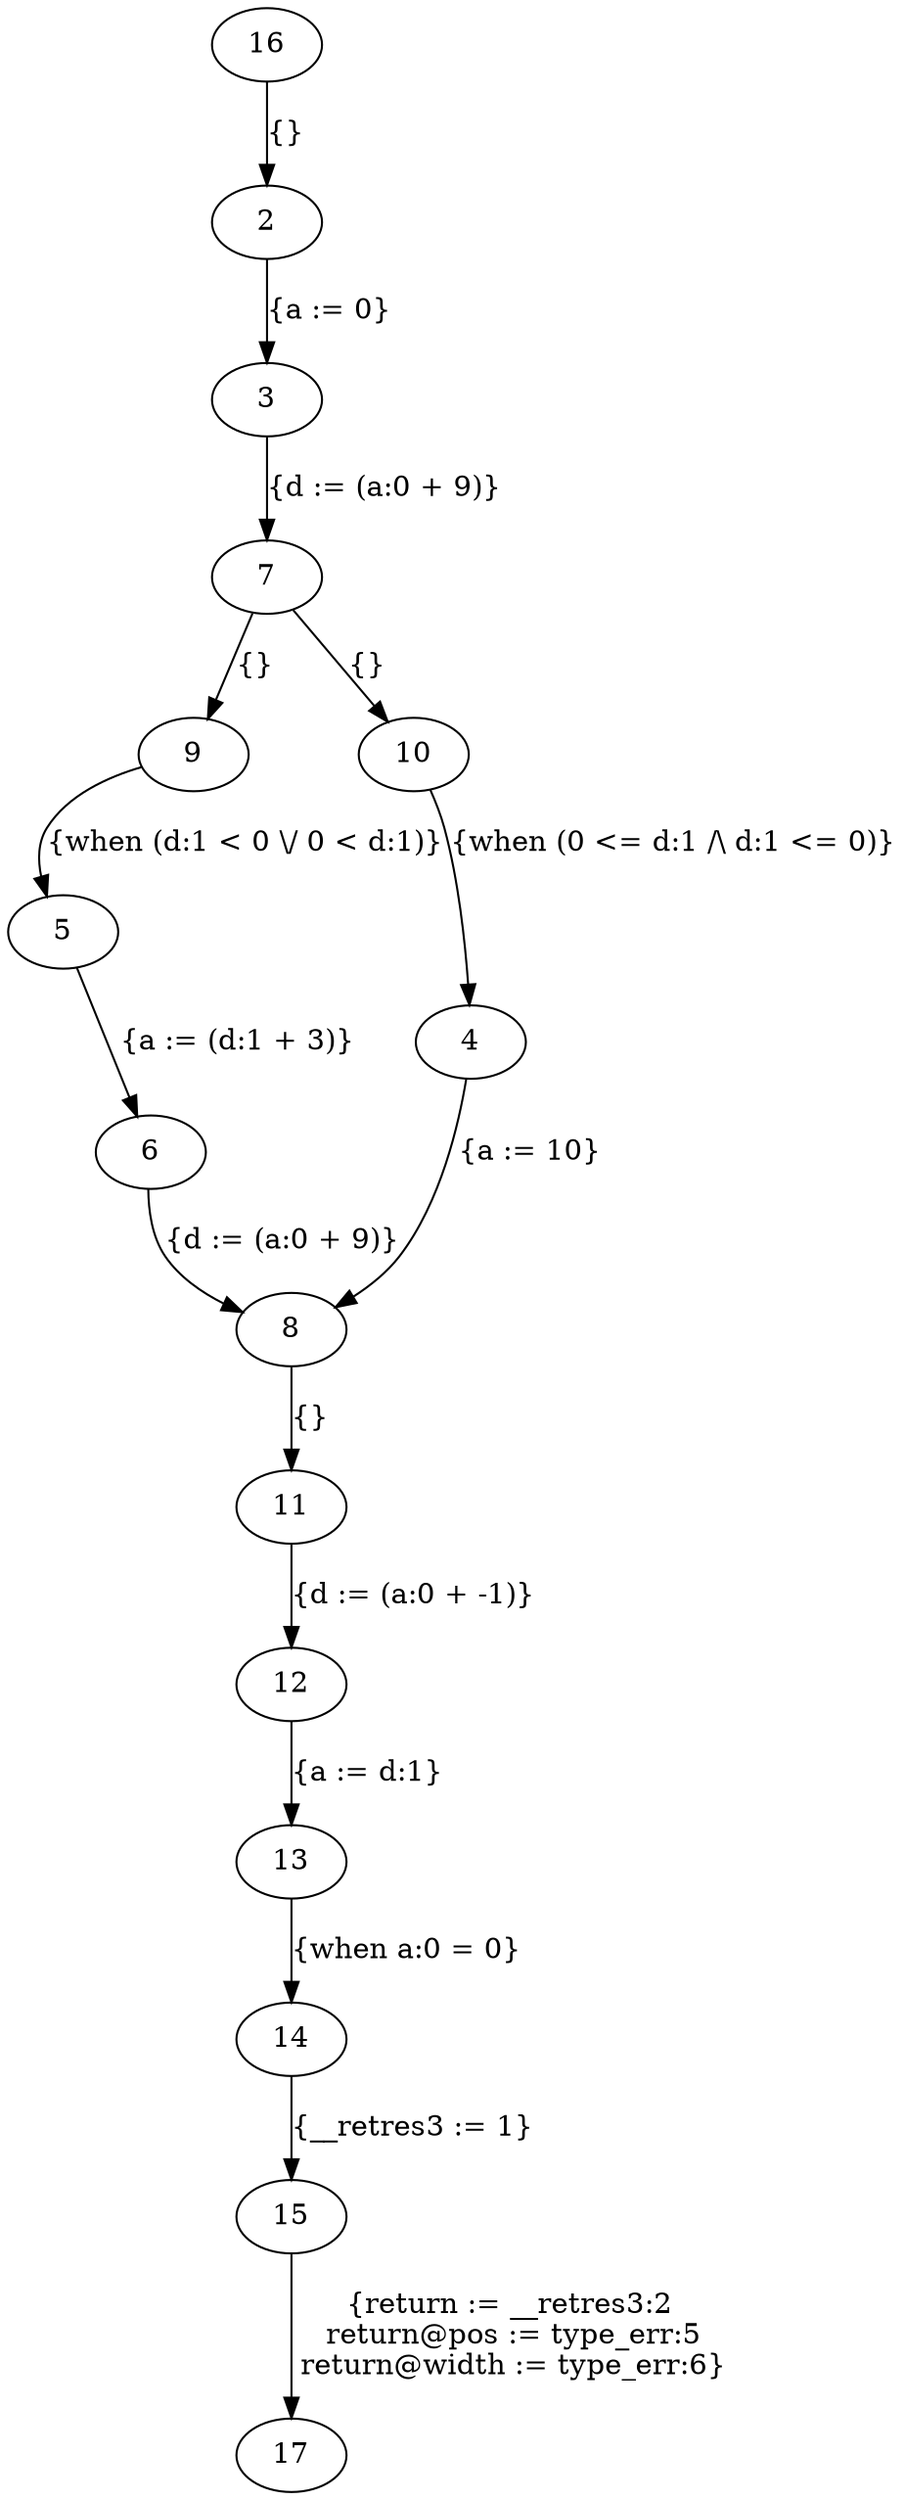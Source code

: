 digraph G {
  "2";
  "3";
  "4";
  "5";
  "6";
  "7";
  "8";
  "9";
  "10";
  "11";
  "12";
  "13";
  "14";
  "15";
  "16";
  "17";
  
  
  "2" -> "3" [label="{a := 0}", ];
  "3" -> "7" [label="{d := (a:0 + 9)}", ];
  "4" -> "8" [label="{a := 10}", ];
  "5" -> "6" [label="{a := (d:1 + 3)}", ];
  "6" -> "8" [label="{d := (a:0 + 9)}", ];
  "7" -> "9" [label="{}", ];
  "7" -> "10" [label="{}", ];
  "8" -> "11" [label="{}", ];
  "9" -> "5" [label="{when (d:1 < 0 \\/ 0 < d:1)}", ];
  "10" -> "4" [label="{when (0 <= d:1 /\\ d:1 <= 0)}", ];
  "11" -> "12" [label="{d := (a:0 + -1)}", ];
  "12" -> "13" [label="{a := d:1}", ];
  "13" -> "14" [label="{when a:0 = 0}", ];
  "14" -> "15" [label="{__retres3 := 1}", ];
  "15" -> "17" [label="{return := __retres3:2\n return@pos := type_err:5\n return@width := type_err:6}",
                ];
  "16" -> "2" [label="{}", ];
  
  }


